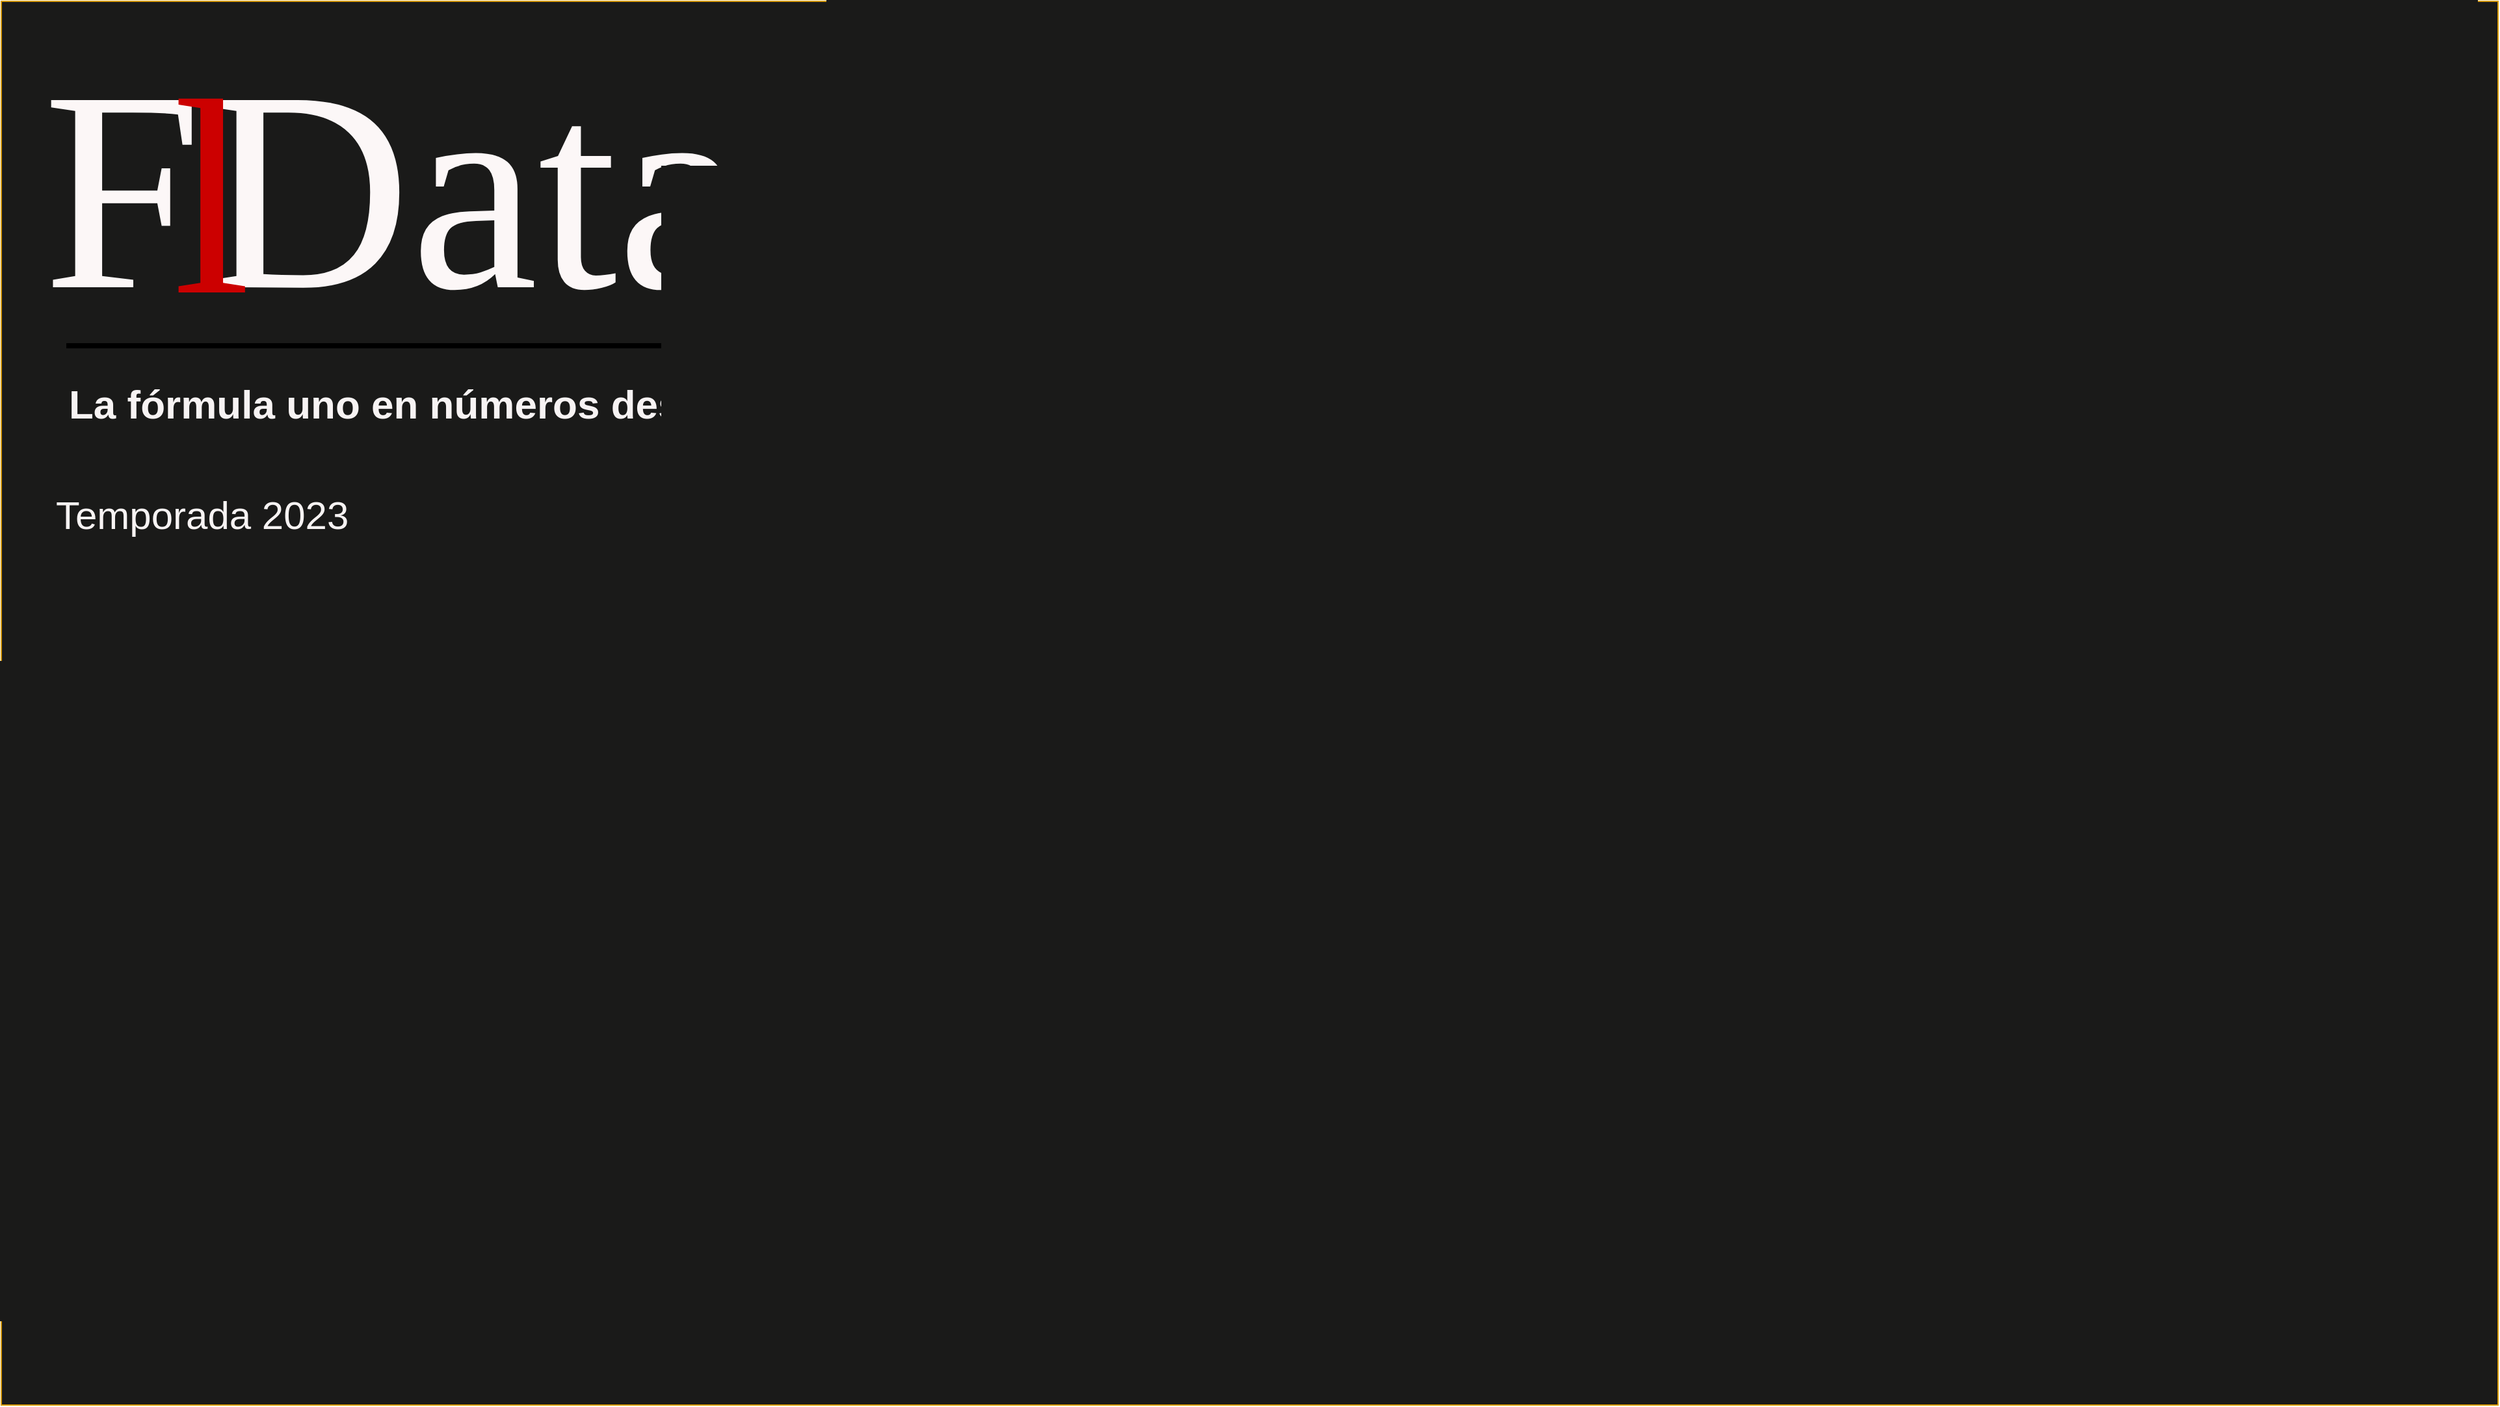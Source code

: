 <mxfile version="22.1.7" type="device">
  <diagram name="Page-1" id="03018318-947c-dd8e-b7a3-06fadd420f32">
    <mxGraphModel dx="2206" dy="1166" grid="1" gridSize="10" guides="1" tooltips="1" connect="1" arrows="1" fold="1" page="1" pageScale="1" pageWidth="1100" pageHeight="850" background="#ffffff" math="0" shadow="0">
      <root>
        <mxCell id="0" />
        <mxCell id="1" parent="0" />
        <mxCell id="IGwLIRzsWoITpGifk3e0-3" value="" style="rounded=0;whiteSpace=wrap;html=1;fillColor=#1a1a19;strokeColor=#d79b00;" vertex="1" parent="1">
          <mxGeometry x="40" y="50" width="1920" height="1080" as="geometry" />
        </mxCell>
        <mxCell id="IGwLIRzsWoITpGifk3e0-5" value="F" style="text;html=1;strokeColor=none;fillColor=none;align=left;verticalAlign=middle;whiteSpace=wrap;rounded=0;fontFamily=Tahoma;fontSize=220;fontColor=#fcf7f7;" vertex="1" parent="1">
          <mxGeometry x="70" y="90" width="120" height="210" as="geometry" />
        </mxCell>
        <mxCell id="IGwLIRzsWoITpGifk3e0-6" value="Data" style="text;html=1;strokeColor=none;fillColor=none;align=left;verticalAlign=middle;whiteSpace=wrap;rounded=0;fontFamily=Tahoma;fontSize=220;fontColor=#fcf7f7;" vertex="1" parent="1">
          <mxGeometry x="194" y="90" width="460" height="210" as="geometry" />
        </mxCell>
        <mxCell id="IGwLIRzsWoITpGifk3e0-7" value="l" style="text;html=1;strokeColor=none;fillColor=none;align=left;verticalAlign=middle;whiteSpace=wrap;rounded=0;fontFamily=Tahoma;fontSize=215;fontColor=#CC0000;" vertex="1" parent="1">
          <mxGeometry x="170" y="96" width="50" height="210" as="geometry" />
        </mxCell>
        <mxCell id="IGwLIRzsWoITpGifk3e0-8" value="La fórmula uno en números desde 1950 hasta hoy" style="text;strokeColor=none;fillColor=none;html=1;fontSize=31;fontStyle=1;verticalAlign=middle;align=left;fontColor=#f7f3f3;" vertex="1" parent="1">
          <mxGeometry x="90" y="340" width="600" height="40" as="geometry" />
        </mxCell>
        <mxCell id="IGwLIRzsWoITpGifk3e0-12" value="" style="line;strokeWidth=4;html=1;perimeter=backbonePerimeter;points=[];outlineConnect=0;fontColor=#f7f3f3;" vertex="1" parent="1">
          <mxGeometry x="90" y="310" width="1820" height="10" as="geometry" />
        </mxCell>
        <mxCell id="IGwLIRzsWoITpGifk3e0-14" value="Temporada 2023" style="text;html=1;strokeColor=none;fillColor=none;align=left;verticalAlign=middle;whiteSpace=wrap;rounded=0;fontSize=30;fontColor=#f7f3f3;" vertex="1" parent="1">
          <mxGeometry x="80" y="430" width="730" height="30" as="geometry" />
        </mxCell>
      </root>
    </mxGraphModel>
  </diagram>
</mxfile>

